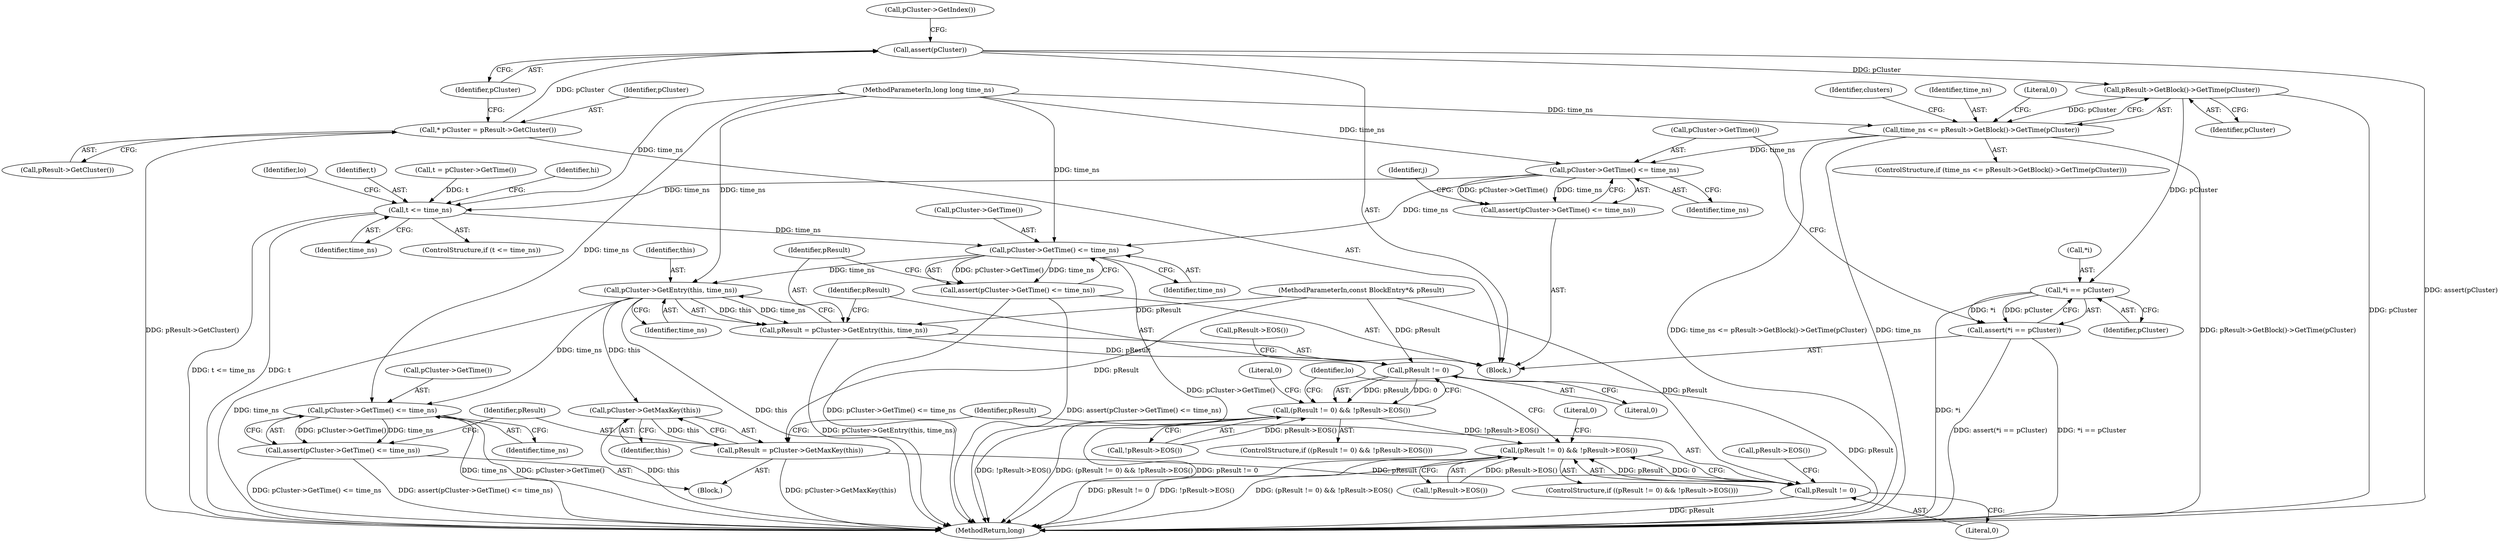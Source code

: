 digraph "1_Android_cc274e2abe8b2a6698a5c47d8aa4bb45f1f9538d_61@API" {
"1000128" [label="(Call,assert(pCluster))"];
"1000125" [label="(Call,* pCluster = pResult->GetCluster())"];
"1000137" [label="(Call,pResult->GetBlock()->GetTime(pCluster))"];
"1000135" [label="(Call,time_ns <= pResult->GetBlock()->GetTime(pCluster))"];
"1000169" [label="(Call,pCluster->GetTime() <= time_ns)"];
"1000168" [label="(Call,assert(pCluster->GetTime() <= time_ns))"];
"1000218" [label="(Call,t <= time_ns)"];
"1000254" [label="(Call,pCluster->GetTime() <= time_ns)"];
"1000253" [label="(Call,assert(pCluster->GetTime() <= time_ns))"];
"1000259" [label="(Call,pCluster->GetEntry(this, time_ns))"];
"1000257" [label="(Call,pResult = pCluster->GetEntry(this, time_ns))"];
"1000264" [label="(Call,pResult != 0)"];
"1000263" [label="(Call,(pResult != 0) && !pResult->EOS())"];
"1000292" [label="(Call,(pResult != 0) && !pResult->EOS())"];
"1000284" [label="(Call,pCluster->GetTime() <= time_ns)"];
"1000283" [label="(Call,assert(pCluster->GetTime() <= time_ns))"];
"1000289" [label="(Call,pCluster->GetMaxKey(this))"];
"1000287" [label="(Call,pResult = pCluster->GetMaxKey(this))"];
"1000293" [label="(Call,pResult != 0)"];
"1000164" [label="(Call,*i == pCluster)"];
"1000163" [label="(Call,assert(*i == pCluster))"];
"1000296" [label="(Call,!pResult->EOS())"];
"1000142" [label="(Identifier,clusters)"];
"1000222" [label="(Identifier,lo)"];
"1000263" [label="(Call,(pResult != 0) && !pResult->EOS())"];
"1000295" [label="(Literal,0)"];
"1000305" [label="(MethodReturn,long)"];
"1000105" [label="(MethodParameterIn,const BlockEntry*& pResult)"];
"1000289" [label="(Call,pCluster->GetMaxKey(this))"];
"1000217" [label="(ControlStructure,if (t <= time_ns))"];
"1000266" [label="(Literal,0)"];
"1000270" [label="(Literal,0)"];
"1000275" [label="(Block,)"];
"1000169" [label="(Call,pCluster->GetTime() <= time_ns)"];
"1000128" [label="(Call,assert(pCluster))"];
"1000136" [label="(Identifier,time_ns)"];
"1000140" [label="(Literal,0)"];
"1000254" [label="(Call,pCluster->GetTime() <= time_ns)"];
"1000267" [label="(Call,!pResult->EOS())"];
"1000285" [label="(Call,pCluster->GetTime())"];
"1000134" [label="(ControlStructure,if (time_ns <= pResult->GetBlock()->GetTime(pCluster)))"];
"1000253" [label="(Call,assert(pCluster->GetTime() <= time_ns))"];
"1000228" [label="(Identifier,hi)"];
"1000260" [label="(Identifier,this)"];
"1000256" [label="(Identifier,time_ns)"];
"1000258" [label="(Identifier,pResult)"];
"1000135" [label="(Call,time_ns <= pResult->GetBlock()->GetTime(pCluster))"];
"1000261" [label="(Identifier,time_ns)"];
"1000165" [label="(Call,*i)"];
"1000273" [label="(Identifier,lo)"];
"1000137" [label="(Call,pResult->GetBlock()->GetTime(pCluster))"];
"1000171" [label="(Identifier,time_ns)"];
"1000284" [label="(Call,pCluster->GetTime() <= time_ns)"];
"1000292" [label="(Call,(pResult != 0) && !pResult->EOS())"];
"1000287" [label="(Call,pResult = pCluster->GetMaxKey(this))"];
"1000125" [label="(Call,* pCluster = pResult->GetCluster())"];
"1000257" [label="(Call,pResult = pCluster->GetEntry(this, time_ns))"];
"1000220" [label="(Identifier,time_ns)"];
"1000173" [label="(Identifier,j)"];
"1000167" [label="(Identifier,pCluster)"];
"1000104" [label="(MethodParameterIn,long long time_ns)"];
"1000262" [label="(ControlStructure,if ((pResult != 0) && !pResult->EOS()))"];
"1000299" [label="(Literal,0)"];
"1000138" [label="(Identifier,pCluster)"];
"1000265" [label="(Identifier,pResult)"];
"1000297" [label="(Call,pResult->EOS())"];
"1000126" [label="(Identifier,pCluster)"];
"1000170" [label="(Call,pCluster->GetTime())"];
"1000163" [label="(Call,assert(*i == pCluster))"];
"1000264" [label="(Call,pResult != 0)"];
"1000291" [label="(ControlStructure,if ((pResult != 0) && !pResult->EOS()))"];
"1000106" [label="(Block,)"];
"1000283" [label="(Call,assert(pCluster->GetTime() <= time_ns))"];
"1000286" [label="(Identifier,time_ns)"];
"1000129" [label="(Identifier,pCluster)"];
"1000127" [label="(Call,pResult->GetCluster())"];
"1000168" [label="(Call,assert(pCluster->GetTime() <= time_ns))"];
"1000259" [label="(Call,pCluster->GetEntry(this, time_ns))"];
"1000293" [label="(Call,pResult != 0)"];
"1000219" [label="(Identifier,t)"];
"1000288" [label="(Identifier,pResult)"];
"1000290" [label="(Identifier,this)"];
"1000268" [label="(Call,pResult->EOS())"];
"1000294" [label="(Identifier,pResult)"];
"1000218" [label="(Call,t <= time_ns)"];
"1000132" [label="(Call,pCluster->GetIndex())"];
"1000214" [label="(Call,t = pCluster->GetTime())"];
"1000164" [label="(Call,*i == pCluster)"];
"1000255" [label="(Call,pCluster->GetTime())"];
"1000128" -> "1000106"  [label="AST: "];
"1000128" -> "1000129"  [label="CFG: "];
"1000129" -> "1000128"  [label="AST: "];
"1000132" -> "1000128"  [label="CFG: "];
"1000128" -> "1000305"  [label="DDG: assert(pCluster)"];
"1000125" -> "1000128"  [label="DDG: pCluster"];
"1000128" -> "1000137"  [label="DDG: pCluster"];
"1000125" -> "1000106"  [label="AST: "];
"1000125" -> "1000127"  [label="CFG: "];
"1000126" -> "1000125"  [label="AST: "];
"1000127" -> "1000125"  [label="AST: "];
"1000129" -> "1000125"  [label="CFG: "];
"1000125" -> "1000305"  [label="DDG: pResult->GetCluster()"];
"1000137" -> "1000135"  [label="AST: "];
"1000137" -> "1000138"  [label="CFG: "];
"1000138" -> "1000137"  [label="AST: "];
"1000135" -> "1000137"  [label="CFG: "];
"1000137" -> "1000305"  [label="DDG: pCluster"];
"1000137" -> "1000135"  [label="DDG: pCluster"];
"1000137" -> "1000164"  [label="DDG: pCluster"];
"1000135" -> "1000134"  [label="AST: "];
"1000136" -> "1000135"  [label="AST: "];
"1000140" -> "1000135"  [label="CFG: "];
"1000142" -> "1000135"  [label="CFG: "];
"1000135" -> "1000305"  [label="DDG: time_ns <= pResult->GetBlock()->GetTime(pCluster)"];
"1000135" -> "1000305"  [label="DDG: time_ns"];
"1000135" -> "1000305"  [label="DDG: pResult->GetBlock()->GetTime(pCluster)"];
"1000104" -> "1000135"  [label="DDG: time_ns"];
"1000135" -> "1000169"  [label="DDG: time_ns"];
"1000169" -> "1000168"  [label="AST: "];
"1000169" -> "1000171"  [label="CFG: "];
"1000170" -> "1000169"  [label="AST: "];
"1000171" -> "1000169"  [label="AST: "];
"1000168" -> "1000169"  [label="CFG: "];
"1000169" -> "1000168"  [label="DDG: pCluster->GetTime()"];
"1000169" -> "1000168"  [label="DDG: time_ns"];
"1000104" -> "1000169"  [label="DDG: time_ns"];
"1000169" -> "1000218"  [label="DDG: time_ns"];
"1000169" -> "1000254"  [label="DDG: time_ns"];
"1000168" -> "1000106"  [label="AST: "];
"1000173" -> "1000168"  [label="CFG: "];
"1000218" -> "1000217"  [label="AST: "];
"1000218" -> "1000220"  [label="CFG: "];
"1000219" -> "1000218"  [label="AST: "];
"1000220" -> "1000218"  [label="AST: "];
"1000222" -> "1000218"  [label="CFG: "];
"1000228" -> "1000218"  [label="CFG: "];
"1000218" -> "1000305"  [label="DDG: t"];
"1000218" -> "1000305"  [label="DDG: t <= time_ns"];
"1000214" -> "1000218"  [label="DDG: t"];
"1000104" -> "1000218"  [label="DDG: time_ns"];
"1000218" -> "1000254"  [label="DDG: time_ns"];
"1000254" -> "1000253"  [label="AST: "];
"1000254" -> "1000256"  [label="CFG: "];
"1000255" -> "1000254"  [label="AST: "];
"1000256" -> "1000254"  [label="AST: "];
"1000253" -> "1000254"  [label="CFG: "];
"1000254" -> "1000305"  [label="DDG: pCluster->GetTime()"];
"1000254" -> "1000253"  [label="DDG: pCluster->GetTime()"];
"1000254" -> "1000253"  [label="DDG: time_ns"];
"1000104" -> "1000254"  [label="DDG: time_ns"];
"1000254" -> "1000259"  [label="DDG: time_ns"];
"1000253" -> "1000106"  [label="AST: "];
"1000258" -> "1000253"  [label="CFG: "];
"1000253" -> "1000305"  [label="DDG: assert(pCluster->GetTime() <= time_ns)"];
"1000253" -> "1000305"  [label="DDG: pCluster->GetTime() <= time_ns"];
"1000259" -> "1000257"  [label="AST: "];
"1000259" -> "1000261"  [label="CFG: "];
"1000260" -> "1000259"  [label="AST: "];
"1000261" -> "1000259"  [label="AST: "];
"1000257" -> "1000259"  [label="CFG: "];
"1000259" -> "1000305"  [label="DDG: this"];
"1000259" -> "1000305"  [label="DDG: time_ns"];
"1000259" -> "1000257"  [label="DDG: this"];
"1000259" -> "1000257"  [label="DDG: time_ns"];
"1000104" -> "1000259"  [label="DDG: time_ns"];
"1000259" -> "1000284"  [label="DDG: time_ns"];
"1000259" -> "1000289"  [label="DDG: this"];
"1000257" -> "1000106"  [label="AST: "];
"1000258" -> "1000257"  [label="AST: "];
"1000265" -> "1000257"  [label="CFG: "];
"1000257" -> "1000305"  [label="DDG: pCluster->GetEntry(this, time_ns)"];
"1000105" -> "1000257"  [label="DDG: pResult"];
"1000257" -> "1000264"  [label="DDG: pResult"];
"1000264" -> "1000263"  [label="AST: "];
"1000264" -> "1000266"  [label="CFG: "];
"1000265" -> "1000264"  [label="AST: "];
"1000266" -> "1000264"  [label="AST: "];
"1000268" -> "1000264"  [label="CFG: "];
"1000263" -> "1000264"  [label="CFG: "];
"1000264" -> "1000305"  [label="DDG: pResult"];
"1000264" -> "1000263"  [label="DDG: pResult"];
"1000264" -> "1000263"  [label="DDG: 0"];
"1000105" -> "1000264"  [label="DDG: pResult"];
"1000263" -> "1000262"  [label="AST: "];
"1000263" -> "1000267"  [label="CFG: "];
"1000267" -> "1000263"  [label="AST: "];
"1000270" -> "1000263"  [label="CFG: "];
"1000273" -> "1000263"  [label="CFG: "];
"1000263" -> "1000305"  [label="DDG: !pResult->EOS()"];
"1000263" -> "1000305"  [label="DDG: (pResult != 0) && !pResult->EOS()"];
"1000263" -> "1000305"  [label="DDG: pResult != 0"];
"1000267" -> "1000263"  [label="DDG: pResult->EOS()"];
"1000263" -> "1000292"  [label="DDG: !pResult->EOS()"];
"1000292" -> "1000291"  [label="AST: "];
"1000292" -> "1000293"  [label="CFG: "];
"1000292" -> "1000296"  [label="CFG: "];
"1000293" -> "1000292"  [label="AST: "];
"1000296" -> "1000292"  [label="AST: "];
"1000273" -> "1000292"  [label="CFG: "];
"1000299" -> "1000292"  [label="CFG: "];
"1000292" -> "1000305"  [label="DDG: (pResult != 0) && !pResult->EOS()"];
"1000292" -> "1000305"  [label="DDG: pResult != 0"];
"1000292" -> "1000305"  [label="DDG: !pResult->EOS()"];
"1000293" -> "1000292"  [label="DDG: pResult"];
"1000293" -> "1000292"  [label="DDG: 0"];
"1000296" -> "1000292"  [label="DDG: pResult->EOS()"];
"1000284" -> "1000283"  [label="AST: "];
"1000284" -> "1000286"  [label="CFG: "];
"1000285" -> "1000284"  [label="AST: "];
"1000286" -> "1000284"  [label="AST: "];
"1000283" -> "1000284"  [label="CFG: "];
"1000284" -> "1000305"  [label="DDG: time_ns"];
"1000284" -> "1000305"  [label="DDG: pCluster->GetTime()"];
"1000284" -> "1000283"  [label="DDG: pCluster->GetTime()"];
"1000284" -> "1000283"  [label="DDG: time_ns"];
"1000104" -> "1000284"  [label="DDG: time_ns"];
"1000283" -> "1000275"  [label="AST: "];
"1000288" -> "1000283"  [label="CFG: "];
"1000283" -> "1000305"  [label="DDG: pCluster->GetTime() <= time_ns"];
"1000283" -> "1000305"  [label="DDG: assert(pCluster->GetTime() <= time_ns)"];
"1000289" -> "1000287"  [label="AST: "];
"1000289" -> "1000290"  [label="CFG: "];
"1000290" -> "1000289"  [label="AST: "];
"1000287" -> "1000289"  [label="CFG: "];
"1000289" -> "1000305"  [label="DDG: this"];
"1000289" -> "1000287"  [label="DDG: this"];
"1000287" -> "1000275"  [label="AST: "];
"1000288" -> "1000287"  [label="AST: "];
"1000294" -> "1000287"  [label="CFG: "];
"1000287" -> "1000305"  [label="DDG: pCluster->GetMaxKey(this)"];
"1000105" -> "1000287"  [label="DDG: pResult"];
"1000287" -> "1000293"  [label="DDG: pResult"];
"1000293" -> "1000295"  [label="CFG: "];
"1000294" -> "1000293"  [label="AST: "];
"1000295" -> "1000293"  [label="AST: "];
"1000297" -> "1000293"  [label="CFG: "];
"1000293" -> "1000305"  [label="DDG: pResult"];
"1000105" -> "1000293"  [label="DDG: pResult"];
"1000164" -> "1000163"  [label="AST: "];
"1000164" -> "1000167"  [label="CFG: "];
"1000165" -> "1000164"  [label="AST: "];
"1000167" -> "1000164"  [label="AST: "];
"1000163" -> "1000164"  [label="CFG: "];
"1000164" -> "1000305"  [label="DDG: *i"];
"1000164" -> "1000163"  [label="DDG: *i"];
"1000164" -> "1000163"  [label="DDG: pCluster"];
"1000163" -> "1000106"  [label="AST: "];
"1000170" -> "1000163"  [label="CFG: "];
"1000163" -> "1000305"  [label="DDG: *i == pCluster"];
"1000163" -> "1000305"  [label="DDG: assert(*i == pCluster)"];
}
